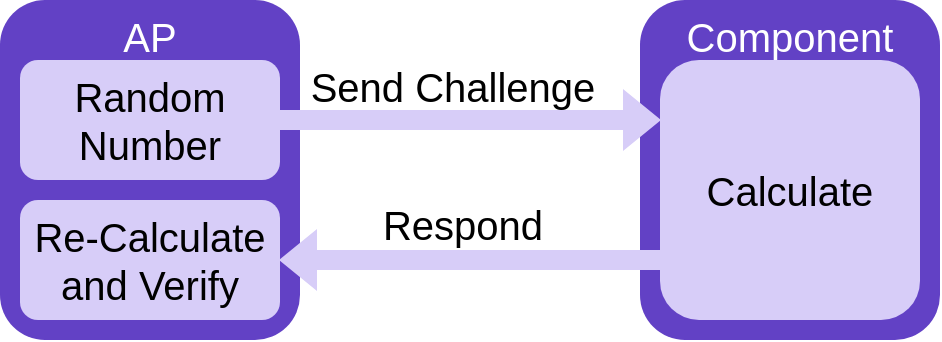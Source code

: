<mxfile version="24.2.5" type="device">
  <diagram name="Page-1" id="Q8tB0Zb_GBSvzR4nFOCO">
    <mxGraphModel dx="1342" dy="747" grid="1" gridSize="10" guides="1" tooltips="1" connect="1" arrows="1" fold="1" page="1" pageScale="1" pageWidth="850" pageHeight="1100" math="0" shadow="0">
      <root>
        <mxCell id="0" />
        <mxCell id="1" parent="0" />
        <mxCell id="-c-s189AFRnEuxBVTGTI-1" value="AP" style="rounded=1;whiteSpace=wrap;html=1;fontFamily=Arial;fontSize=20;fillColor=#6241c5;strokeColor=none;fontColor=#FFFFFF;verticalAlign=top;" vertex="1" parent="1">
          <mxGeometry x="160" y="560" width="150" height="170" as="geometry" />
        </mxCell>
        <mxCell id="-c-s189AFRnEuxBVTGTI-5" value="Component" style="rounded=1;whiteSpace=wrap;html=1;fontFamily=Arial;fontSize=20;fillColor=#6241c5;strokeColor=none;fontColor=#FFFFFF;verticalAlign=top;" vertex="1" parent="1">
          <mxGeometry x="480" y="560" width="150" height="170" as="geometry" />
        </mxCell>
        <mxCell id="-c-s189AFRnEuxBVTGTI-6" value="Random Number" style="rounded=1;whiteSpace=wrap;html=1;fontFamily=Arial;fontSize=20;fillColor=#d7cdf8;strokeColor=none;fontColor=#000000;verticalAlign=middle;" vertex="1" parent="1">
          <mxGeometry x="170" y="590" width="130" height="60" as="geometry" />
        </mxCell>
        <mxCell id="-c-s189AFRnEuxBVTGTI-7" value="" style="shape=flexArrow;endArrow=classic;html=1;rounded=0;strokeColor=none;fillColor=#d7cdf8;exitX=1;exitY=0.5;exitDx=0;exitDy=0;" edge="1" parent="1">
          <mxGeometry width="50" height="50" relative="1" as="geometry">
            <mxPoint x="299" y="620" as="sourcePoint" />
            <mxPoint x="491" y="620" as="targetPoint" />
          </mxGeometry>
        </mxCell>
        <mxCell id="-c-s189AFRnEuxBVTGTI-8" value="Send Challenge" style="text;html=1;align=center;verticalAlign=middle;whiteSpace=wrap;rounded=0;fontFamily=Arial;fontSize=20;" vertex="1" parent="1">
          <mxGeometry x="309" y="588" width="155" height="30" as="geometry" />
        </mxCell>
        <mxCell id="-c-s189AFRnEuxBVTGTI-9" value="Calculate" style="rounded=1;whiteSpace=wrap;html=1;fontFamily=Arial;fontSize=20;fillColor=#d7cdf8;strokeColor=none;fontColor=#000000;verticalAlign=middle;" vertex="1" parent="1">
          <mxGeometry x="490" y="590" width="130" height="130" as="geometry" />
        </mxCell>
        <mxCell id="-c-s189AFRnEuxBVTGTI-10" value="Re-Calculate and Verify" style="rounded=1;whiteSpace=wrap;html=1;fontFamily=Arial;fontSize=20;fillColor=#d7cdf8;strokeColor=none;fontColor=#000000;verticalAlign=middle;" vertex="1" parent="1">
          <mxGeometry x="170" y="660" width="130" height="60" as="geometry" />
        </mxCell>
        <mxCell id="-c-s189AFRnEuxBVTGTI-11" value="" style="shape=flexArrow;endArrow=classic;html=1;rounded=0;strokeColor=none;fillColor=#d7cdf8;" edge="1" parent="1">
          <mxGeometry width="50" height="50" relative="1" as="geometry">
            <mxPoint x="501" y="690" as="sourcePoint" />
            <mxPoint x="299" y="690" as="targetPoint" />
          </mxGeometry>
        </mxCell>
        <mxCell id="-c-s189AFRnEuxBVTGTI-12" value="Respond" style="text;html=1;align=center;verticalAlign=middle;whiteSpace=wrap;rounded=0;fontFamily=Arial;fontSize=20;" vertex="1" parent="1">
          <mxGeometry x="314" y="657" width="155" height="30" as="geometry" />
        </mxCell>
      </root>
    </mxGraphModel>
  </diagram>
</mxfile>
